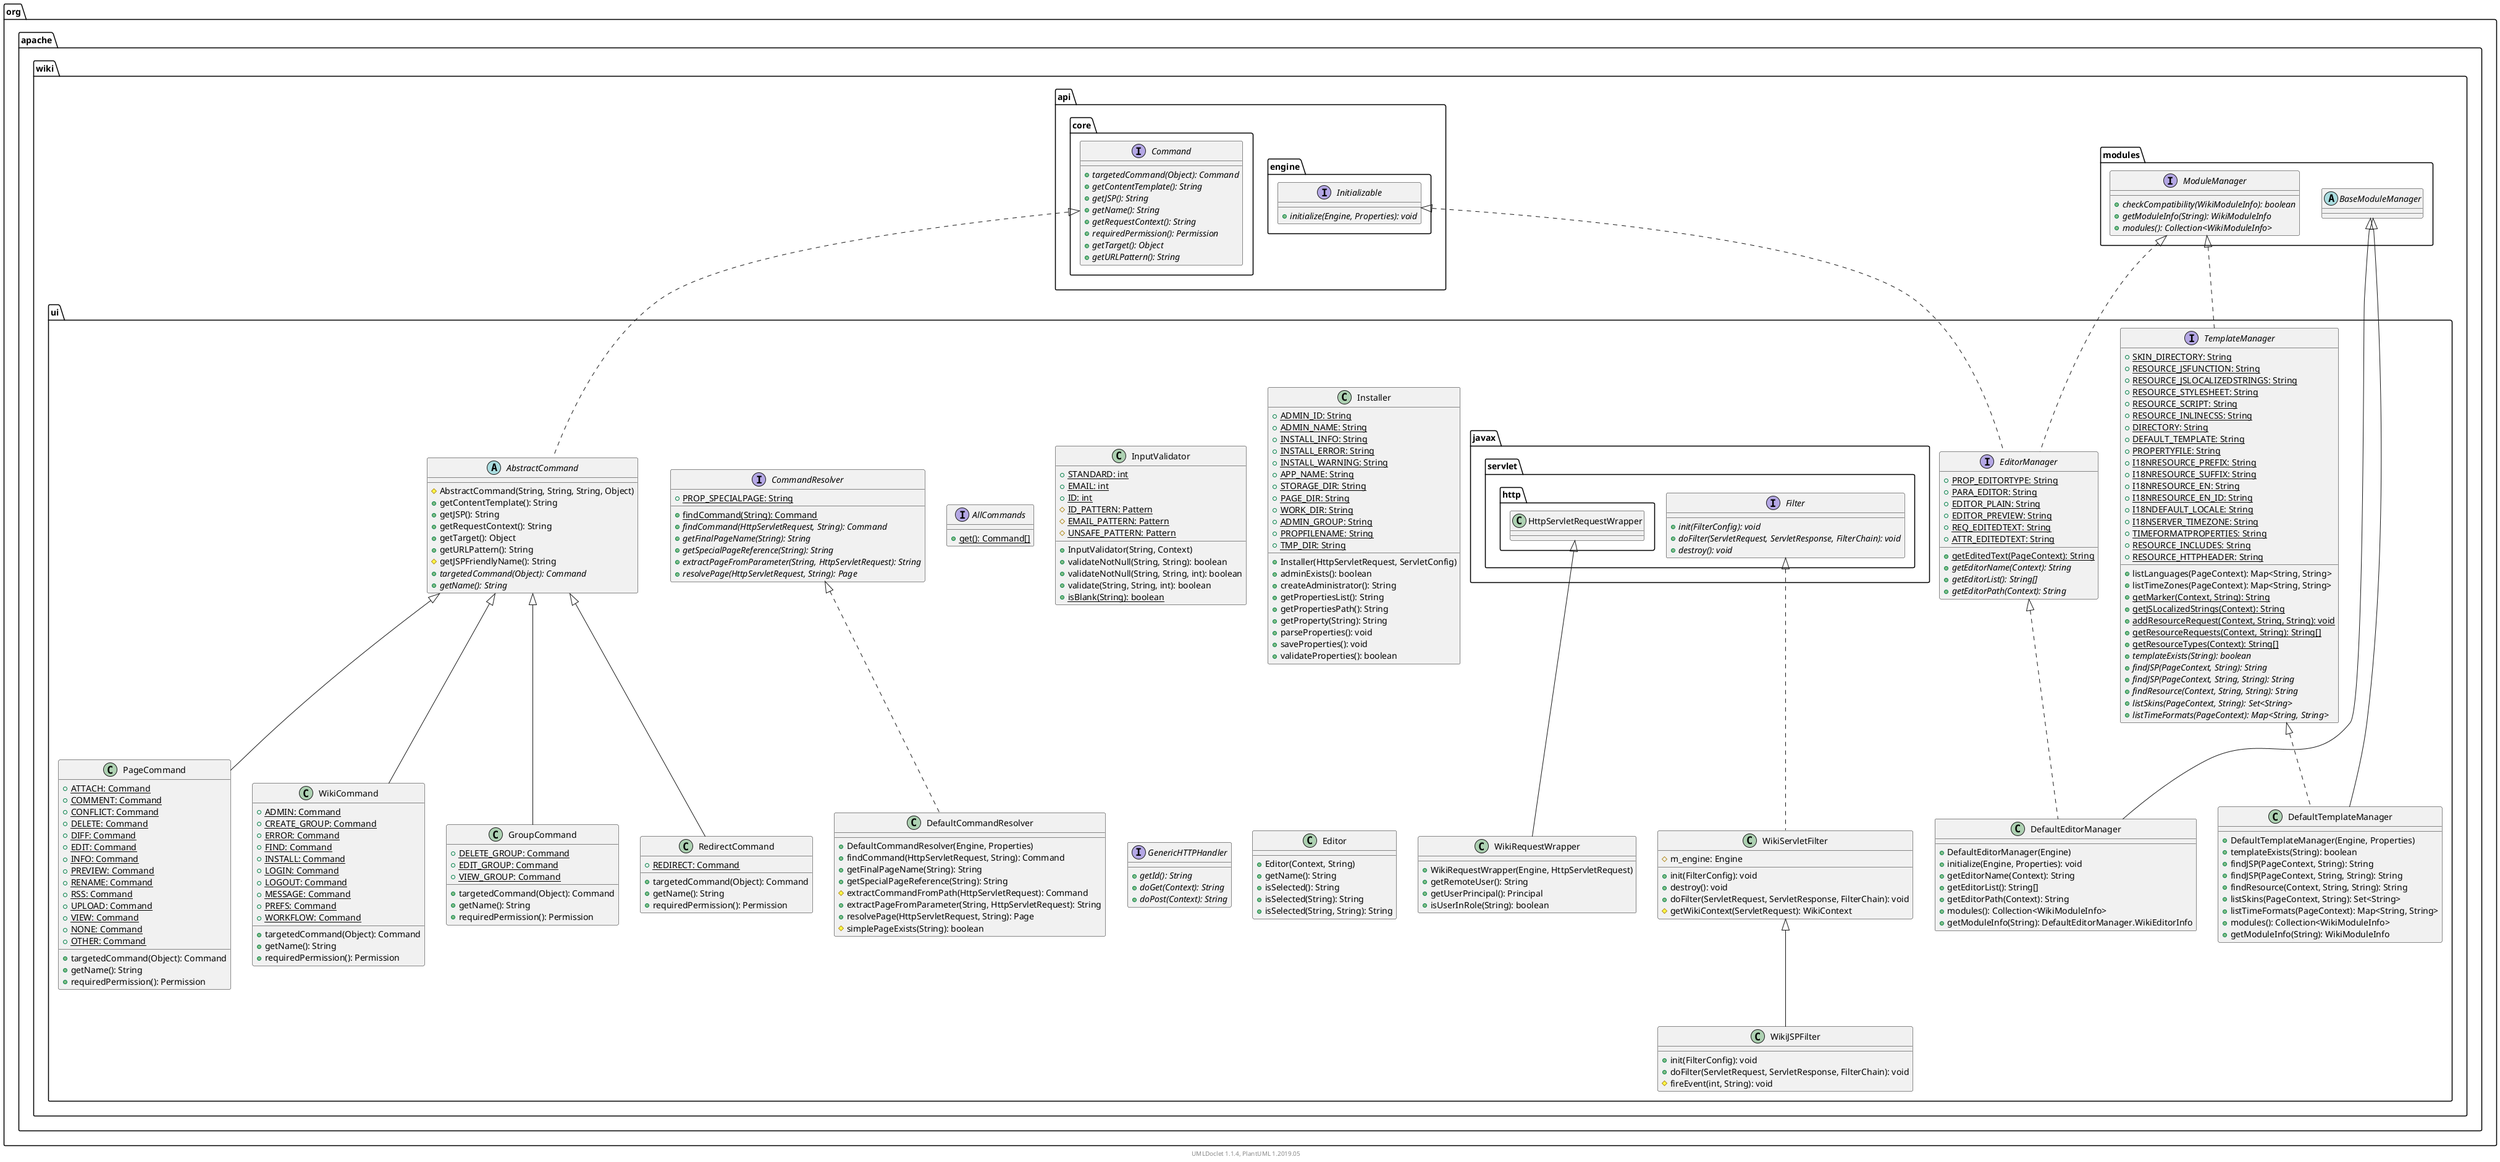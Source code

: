 @startuml

    namespace org.apache.wiki.ui {

        interface AllCommands [[AllCommands.html]] {
            {static} +get(): Command[]
        }

        interface CommandResolver [[CommandResolver.html]] {
            {static} +PROP_SPECIALPAGE: String
            {static} +findCommand(String): Command
            {abstract} +findCommand(HttpServletRequest, String): Command
            {abstract} +getFinalPageName(String): String
            {abstract} +getSpecialPageReference(String): String
            {abstract} +extractPageFromParameter(String, HttpServletRequest): String
            {abstract} +resolvePage(HttpServletRequest, String): Page
        }

        class RedirectCommand [[RedirectCommand.html]] {
            {static} +REDIRECT: Command
            +targetedCommand(Object): Command
            +getName(): String
            +requiredPermission(): Permission
        }

        class WikiJSPFilter [[WikiJSPFilter.html]] {
            +init(FilterConfig): void
            +doFilter(ServletRequest, ServletResponse, FilterChain): void
            #fireEvent(int, String): void
        }

        class WikiRequestWrapper [[WikiRequestWrapper.html]] {
            +WikiRequestWrapper(Engine, HttpServletRequest)
            +getRemoteUser(): String
            +getUserPrincipal(): Principal
            +isUserInRole(String): boolean
        }

        class PageCommand [[PageCommand.html]] {
            {static} +ATTACH: Command
            {static} +COMMENT: Command
            {static} +CONFLICT: Command
            {static} +DELETE: Command
            {static} +DIFF: Command
            {static} +EDIT: Command
            {static} +INFO: Command
            {static} +PREVIEW: Command
            {static} +RENAME: Command
            {static} +RSS: Command
            {static} +UPLOAD: Command
            {static} +VIEW: Command
            {static} +NONE: Command
            {static} +OTHER: Command
            +targetedCommand(Object): Command
            +getName(): String
            +requiredPermission(): Permission
        }

        interface TemplateManager [[TemplateManager.html]] {
            {static} +SKIN_DIRECTORY: String
            {static} +RESOURCE_JSFUNCTION: String
            {static} +RESOURCE_JSLOCALIZEDSTRINGS: String
            {static} +RESOURCE_STYLESHEET: String
            {static} +RESOURCE_SCRIPT: String
            {static} +RESOURCE_INLINECSS: String
            {static} +DIRECTORY: String
            {static} +DEFAULT_TEMPLATE: String
            {static} +PROPERTYFILE: String
            {static} +I18NRESOURCE_PREFIX: String
            {static} +I18NRESOURCE_SUFFIX: String
            {static} +I18NRESOURCE_EN: String
            {static} +I18NRESOURCE_EN_ID: String
            {static} +I18NDEFAULT_LOCALE: String
            {static} +I18NSERVER_TIMEZONE: String
            {static} +TIMEFORMATPROPERTIES: String
            {static} +RESOURCE_INCLUDES: String
            {static} +RESOURCE_HTTPHEADER: String
            +listLanguages(PageContext): Map<String, String>
            +listTimeZones(PageContext): Map<String, String>
            {static} +getMarker(Context, String): String
            {static} +getJSLocalizedStrings(Context): String
            {static} +addResourceRequest(Context, String, String): void
            {static} +getResourceRequests(Context, String): String[]
            {static} +getResourceTypes(Context): String[]
            {abstract} +templateExists(String): boolean
            {abstract} +findJSP(PageContext, String): String
            {abstract} +findJSP(PageContext, String, String): String
            {abstract} +findResource(Context, String, String): String
            {abstract} +listSkins(PageContext, String): Set<String>
            {abstract} +listTimeFormats(PageContext): Map<String, String>
        }

        class DefaultCommandResolver [[DefaultCommandResolver.html]] {
            +DefaultCommandResolver(Engine, Properties)
            +findCommand(HttpServletRequest, String): Command
            +getFinalPageName(String): String
            +getSpecialPageReference(String): String
            #extractCommandFromPath(HttpServletRequest): Command
            +extractPageFromParameter(String, HttpServletRequest): String
            +resolvePage(HttpServletRequest, String): Page
            #simplePageExists(String): boolean
        }

        class InputValidator [[InputValidator.html]] {
            {static} +STANDARD: int
            {static} +EMAIL: int
            {static} +ID: int
            {static} #ID_PATTERN: Pattern
            {static} #EMAIL_PATTERN: Pattern
            {static} #UNSAFE_PATTERN: Pattern
            +InputValidator(String, Context)
            +validateNotNull(String, String): boolean
            +validateNotNull(String, String, int): boolean
            +validate(String, String, int): boolean
            {static} +isBlank(String): boolean
        }

        abstract class AbstractCommand [[AbstractCommand.html]] {
            #AbstractCommand(String, String, String, Object)
            +getContentTemplate(): String
            +getJSP(): String
            +getRequestContext(): String
            +getTarget(): Object
            +getURLPattern(): String
            #getJSPFriendlyName(): String
            {abstract} +targetedCommand(Object): Command
            {abstract} +getName(): String
        }

        class WikiCommand [[WikiCommand.html]] {
            {static} +ADMIN: Command
            {static} +CREATE_GROUP: Command
            {static} +ERROR: Command
            {static} +FIND: Command
            {static} +INSTALL: Command
            {static} +LOGIN: Command
            {static} +LOGOUT: Command
            {static} +MESSAGE: Command
            {static} +PREFS: Command
            {static} +WORKFLOW: Command
            +targetedCommand(Object): Command
            +getName(): String
            +requiredPermission(): Permission
        }

        class DefaultTemplateManager [[DefaultTemplateManager.html]] {
            +DefaultTemplateManager(Engine, Properties)
            +templateExists(String): boolean
            +findJSP(PageContext, String): String
            +findJSP(PageContext, String, String): String
            +findResource(Context, String, String): String
            +listSkins(PageContext, String): Set<String>
            +listTimeFormats(PageContext): Map<String, String>
            +modules(): Collection<WikiModuleInfo>
            +getModuleInfo(String): WikiModuleInfo
        }

        interface EditorManager [[EditorManager.html]] {
            {static} +PROP_EDITORTYPE: String
            {static} +PARA_EDITOR: String
            {static} +EDITOR_PLAIN: String
            {static} +EDITOR_PREVIEW: String
            {static} +REQ_EDITEDTEXT: String
            {static} +ATTR_EDITEDTEXT: String
            {static} +getEditedText(PageContext): String
            {abstract} +getEditorName(Context): String
            {abstract} +getEditorList(): String[]
            {abstract} +getEditorPath(Context): String
        }

        class GroupCommand [[GroupCommand.html]] {
            {static} +DELETE_GROUP: Command
            {static} +EDIT_GROUP: Command
            {static} +VIEW_GROUP: Command
            +targetedCommand(Object): Command
            +getName(): String
            +requiredPermission(): Permission
        }

        class Installer [[Installer.html]] {
            {static} +ADMIN_ID: String
            {static} +ADMIN_NAME: String
            {static} +INSTALL_INFO: String
            {static} +INSTALL_ERROR: String
            {static} +INSTALL_WARNING: String
            {static} +APP_NAME: String
            {static} +STORAGE_DIR: String
            {static} +PAGE_DIR: String
            {static} +WORK_DIR: String
            {static} +ADMIN_GROUP: String
            {static} +PROPFILENAME: String
            {static} +TMP_DIR: String
            +Installer(HttpServletRequest, ServletConfig)
            +adminExists(): boolean
            +createAdministrator(): String
            +getPropertiesList(): String
            +getPropertiesPath(): String
            +getProperty(String): String
            +parseProperties(): void
            +saveProperties(): void
            +validateProperties(): boolean
        }

        class DefaultEditorManager [[DefaultEditorManager.html]] {
            +DefaultEditorManager(Engine)
            +initialize(Engine, Properties): void
            +getEditorName(Context): String
            +getEditorList(): String[]
            +getEditorPath(Context): String
            +modules(): Collection<WikiModuleInfo>
            +getModuleInfo(String): DefaultEditorManager.WikiEditorInfo
        }

        interface GenericHTTPHandler [[GenericHTTPHandler.html]] {
            {abstract} +getId(): String
            {abstract} +doGet(Context): String
            {abstract} +doPost(Context): String
        }

        class Editor [[Editor.html]] {
            +Editor(Context, String)
            +getName(): String
            +isSelected(): String
            +isSelected(String): String
            +isSelected(String, String): String
        }

        class WikiServletFilter [[WikiServletFilter.html]] {
            #m_engine: Engine
            +init(FilterConfig): void
            +destroy(): void
            +doFilter(ServletRequest, ServletResponse, FilterChain): void
            #getWikiContext(ServletRequest): WikiContext
        }

        AbstractCommand <|-- RedirectCommand

        WikiServletFilter <|-- WikiJSPFilter

        class javax.servlet.http.HttpServletRequestWrapper
        javax.servlet.http.HttpServletRequestWrapper <|-- WikiRequestWrapper

        AbstractCommand <|-- PageCommand

        interface org.apache.wiki.modules.ModuleManager {
            {abstract} +checkCompatibility(WikiModuleInfo): boolean
            {abstract} +getModuleInfo(String): WikiModuleInfo
            {abstract} +modules(): Collection<WikiModuleInfo>
        }
        org.apache.wiki.modules.ModuleManager <|.. TemplateManager

        CommandResolver <|.. DefaultCommandResolver

        interface org.apache.wiki.api.core.Command {
            {abstract} +targetedCommand(Object): Command
            {abstract} +getContentTemplate(): String
            {abstract} +getJSP(): String
            {abstract} +getName(): String
            {abstract} +getRequestContext(): String
            {abstract} +requiredPermission(): Permission
            {abstract} +getTarget(): Object
            {abstract} +getURLPattern(): String
        }
        org.apache.wiki.api.core.Command <|.. AbstractCommand

        AbstractCommand <|-- WikiCommand

        abstract class org.apache.wiki.modules.BaseModuleManager
        org.apache.wiki.modules.BaseModuleManager <|-- DefaultTemplateManager

        TemplateManager <|.. DefaultTemplateManager

        org.apache.wiki.modules.ModuleManager <|.. EditorManager

        interface org.apache.wiki.api.engine.Initializable {
            {abstract} +initialize(Engine, Properties): void
        }
        org.apache.wiki.api.engine.Initializable <|.. EditorManager

        AbstractCommand <|-- GroupCommand

        org.apache.wiki.modules.BaseModuleManager <|-- DefaultEditorManager

        EditorManager <|.. DefaultEditorManager

        interface javax.servlet.Filter {
            {abstract} +init(FilterConfig): void
            {abstract} +doFilter(ServletRequest, ServletResponse, FilterChain): void
            {abstract} +destroy(): void
        }
        javax.servlet.Filter <|.. WikiServletFilter

    }


    center footer UMLDoclet 1.1.4, PlantUML 1.2019.05
@enduml
